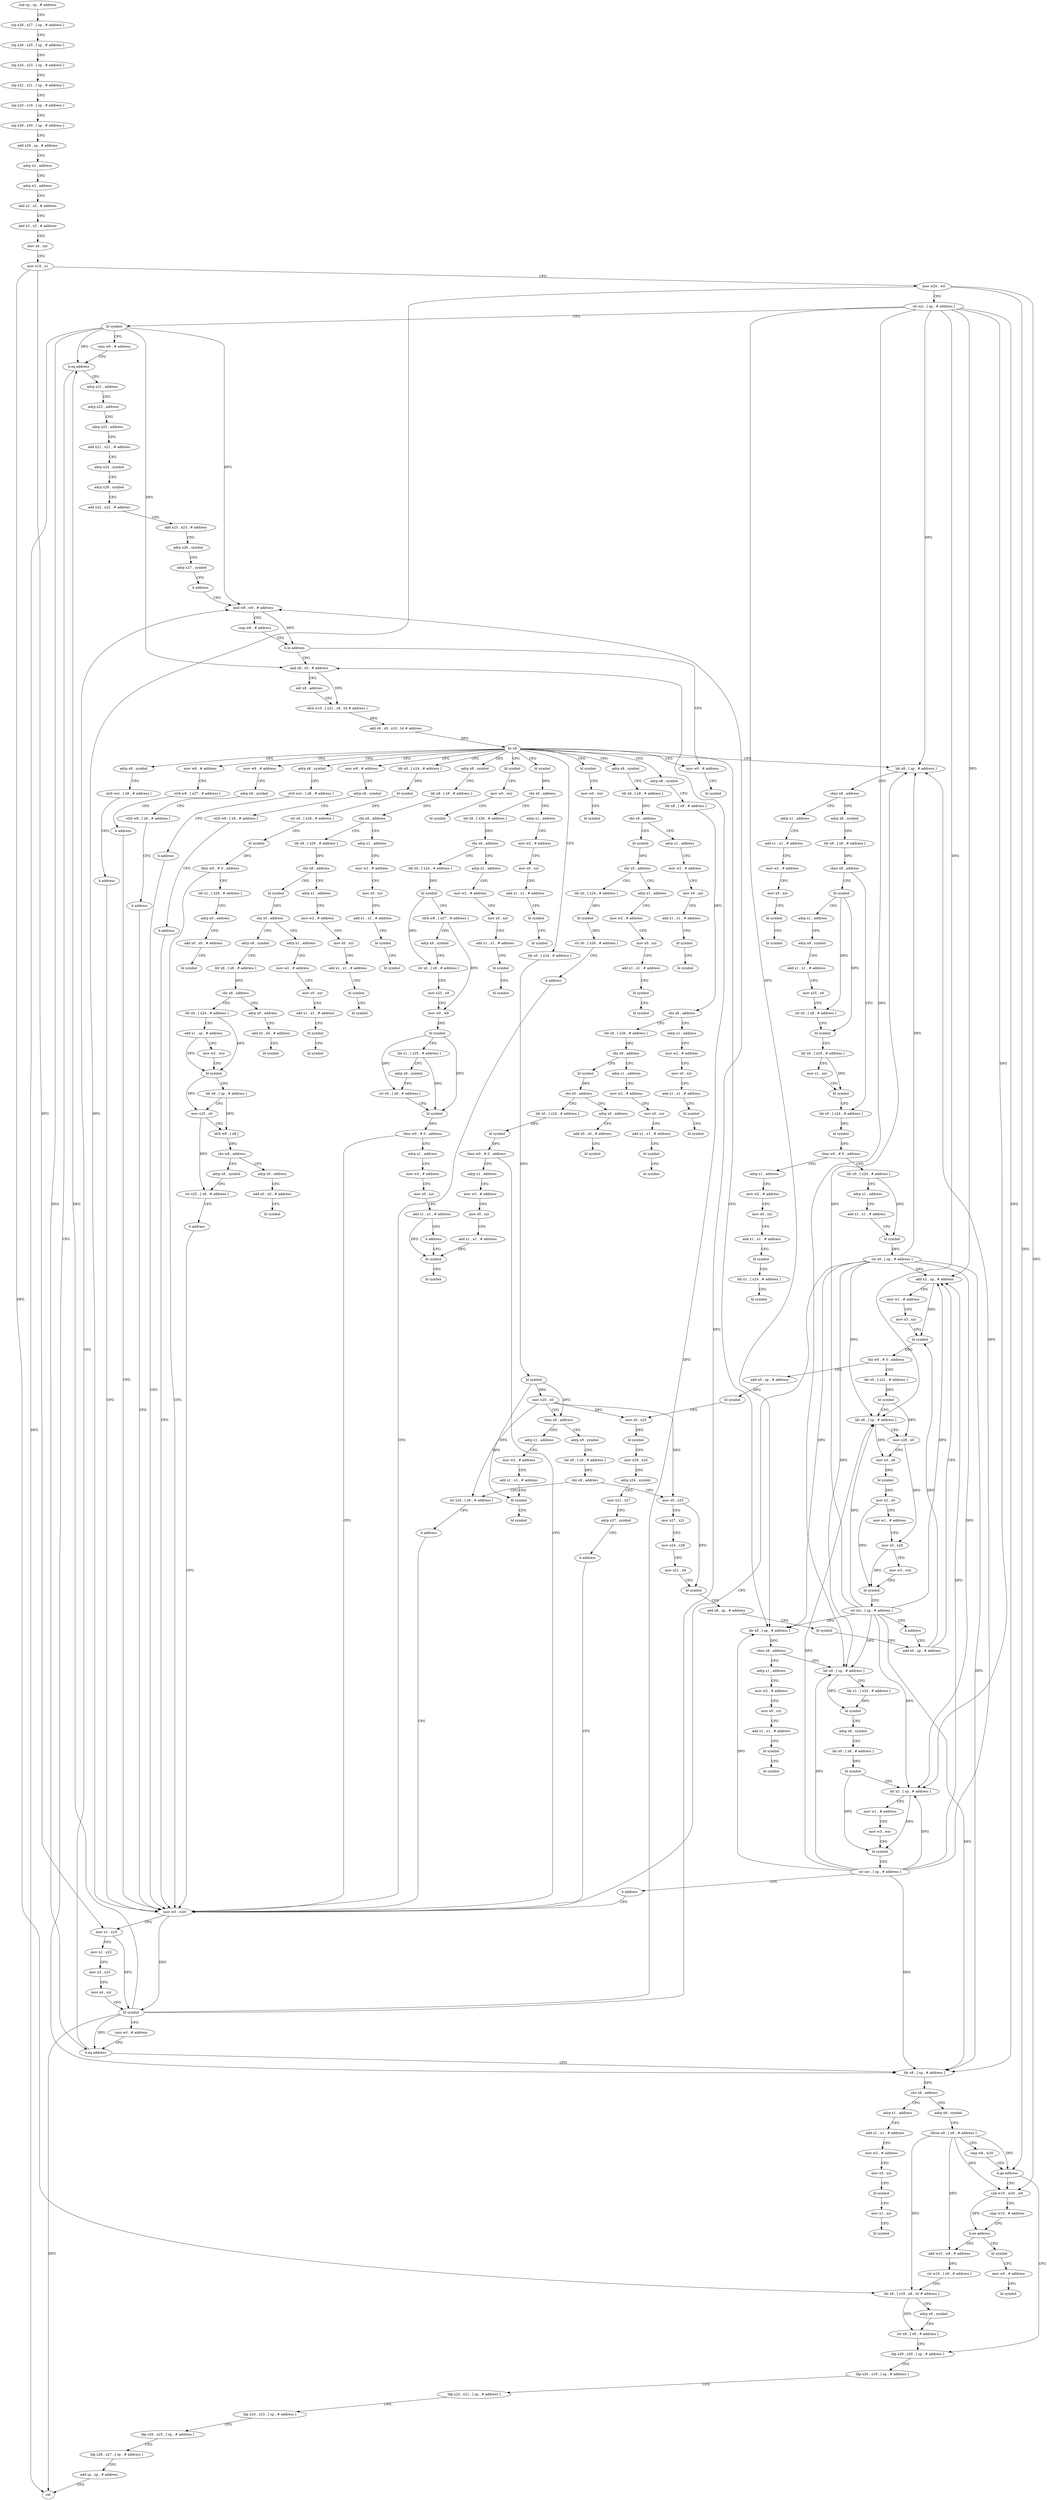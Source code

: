 digraph "func" {
"4216584" [label = "sub sp , sp , # address" ]
"4216588" [label = "stp x28 , x27 , [ sp , # address ]" ]
"4216592" [label = "stp x26 , x25 , [ sp , # address ]" ]
"4216596" [label = "stp x24 , x23 , [ sp , # address ]" ]
"4216600" [label = "stp x22 , x21 , [ sp , # address ]" ]
"4216604" [label = "stp x20 , x19 , [ sp , # address ]" ]
"4216608" [label = "stp x29 , x30 , [ sp , # address ]" ]
"4216612" [label = "add x29 , sp , # address" ]
"4216616" [label = "adrp x2 , address" ]
"4216620" [label = "adrp x3 , address" ]
"4216624" [label = "add x2 , x2 , # address" ]
"4216628" [label = "add x3 , x3 , # address" ]
"4216632" [label = "mov x4 , xzr" ]
"4216636" [label = "mov x19 , x1" ]
"4216640" [label = "mov w20 , w0" ]
"4216644" [label = "str xzr , [ sp , # address ]" ]
"4216648" [label = "bl symbol" ]
"4216652" [label = "cmn w0 , # address" ]
"4216656" [label = "b.eq address" ]
"4217804" [label = "ldr x8 , [ sp , # address ]" ]
"4216660" [label = "adrp x21 , address" ]
"4217808" [label = "cbz x8 , address" ]
"4217840" [label = "adrp x9 , symbol" ]
"4217812" [label = "adrp x1 , address" ]
"4216664" [label = "adrp x22 , address" ]
"4216668" [label = "adrp x23 , address" ]
"4216672" [label = "add x21 , x21 , # address" ]
"4216676" [label = "adrp x24 , symbol" ]
"4216680" [label = "adrp x28 , symbol" ]
"4216684" [label = "add x22 , x22 , # address" ]
"4216688" [label = "add x23 , x23 , # address" ]
"4216692" [label = "adrp x26 , symbol" ]
"4216696" [label = "adrp x27 , symbol" ]
"4216700" [label = "b address" ]
"4216756" [label = "and w8 , w0 , # address" ]
"4217844" [label = "ldrsw x8 , [ x9 , # address ]" ]
"4217848" [label = "cmp w8 , w20" ]
"4217852" [label = "b.ge address" ]
"4217888" [label = "ldp x29 , x30 , [ sp , # address ]" ]
"4217856" [label = "sub w10 , w20 , w8" ]
"4217816" [label = "add x1 , x1 , # address" ]
"4217820" [label = "mov w2 , # address" ]
"4217824" [label = "mov x0 , xzr" ]
"4217828" [label = "bl symbol" ]
"4217832" [label = "mov x1 , xzr" ]
"4217836" [label = "bl symbol" ]
"4216760" [label = "cmp w8 , # address" ]
"4216764" [label = "b.hi address" ]
"4217920" [label = "mov w0 , # address" ]
"4216768" [label = "and x8 , x0 , # address" ]
"4217892" [label = "ldp x20 , x19 , [ sp , # address ]" ]
"4217896" [label = "ldp x22 , x21 , [ sp , # address ]" ]
"4217900" [label = "ldp x24 , x23 , [ sp , # address ]" ]
"4217904" [label = "ldp x26 , x25 , [ sp , # address ]" ]
"4217908" [label = "ldp x28 , x27 , [ sp , # address ]" ]
"4217912" [label = "add sp , sp , # address" ]
"4217916" [label = "ret" ]
"4217860" [label = "cmp w10 , # address" ]
"4217864" [label = "b.ne address" ]
"4217984" [label = "bl symbol" ]
"4217868" [label = "add w10 , w8 , # address" ]
"4217924" [label = "bl symbol" ]
"4216772" [label = "adr x9 , address" ]
"4216776" [label = "ldrh w10 , [ x21 , x8 , lsl # address ]" ]
"4216780" [label = "add x9 , x9 , x10 , lsl # address" ]
"4216784" [label = "br x9" ]
"4216788" [label = "ldr x0 , [ x24 , # address ]" ]
"4216828" [label = "ldr x8 , [ sp , # address ]" ]
"4216932" [label = "bl symbol" ]
"4217068" [label = "adrp x8 , symbol" ]
"4217196" [label = "ldr x0 , [ x24 , # address ]" ]
"4217348" [label = "adrp x8 , symbol" ]
"4217432" [label = "mov w8 , # address" ]
"4217444" [label = "adrp x8 , symbol" ]
"4217624" [label = "ldr x8 , [ sp , # address ]" ]
"4217740" [label = "mov w8 , # address" ]
"4217756" [label = "adrp x8 , symbol" ]
"4217768" [label = "adrp x8 , symbol" ]
"4217780" [label = "mov w8 , # address" ]
"4217928" [label = "bl symbol" ]
"4217940" [label = "bl symbol" ]
"4217988" [label = "mov w0 , # address" ]
"4217992" [label = "bl symbol" ]
"4217872" [label = "str w10 , [ x9 , # address ]" ]
"4217876" [label = "ldr x8 , [ x19 , x8 , lsl # address ]" ]
"4217880" [label = "adrp x9 , symbol" ]
"4217884" [label = "str x8 , [ x9 , # address ]" ]
"4216792" [label = "bl symbol" ]
"4216796" [label = "str x0 , [ x28 , # address ]" ]
"4216800" [label = "bl symbol" ]
"4216804" [label = "tbnz w0 , # 0 , address" ]
"4216724" [label = "mov w0 , w20" ]
"4216808" [label = "ldr x1 , [ x28 , # address ]" ]
"4216832" [label = "cbnz x8 , address" ]
"4217952" [label = "adrp x1 , address" ]
"4216836" [label = "adrp x8 , symbol" ]
"4216936" [label = "cbz x0 , address" ]
"4216964" [label = "ldr x8 , [ x26 , # address ]" ]
"4216940" [label = "adrp x1 , address" ]
"4217072" [label = "ldr x8 , [ x8 , # address ]" ]
"4217076" [label = "cbz x8 , address" ]
"4217104" [label = "ldr x8 , [ x26 , # address ]" ]
"4217080" [label = "adrp x1 , address" ]
"4217200" [label = "bl symbol" ]
"4217204" [label = "mov x25 , x0" ]
"4217208" [label = "cbnz x0 , address" ]
"4217232" [label = "adrp x9 , symbol" ]
"4217212" [label = "adrp x1 , address" ]
"4217352" [label = "ldr x8 , [ x8 , # address ]" ]
"4217356" [label = "cbz x8 , address" ]
"4217384" [label = "bl symbol" ]
"4217360" [label = "adrp x1 , address" ]
"4217436" [label = "strb w8 , [ x27 , # address ]" ]
"4217440" [label = "b address" ]
"4217448" [label = "ldr x8 , [ x8 , # address ]" ]
"4217452" [label = "cbz x8 , address" ]
"4217480" [label = "ldr x8 , [ x26 , # address ]" ]
"4217456" [label = "adrp x1 , address" ]
"4217628" [label = "cbnz x8 , address" ]
"4217656" [label = "ldr x0 , [ sp , # address ]" ]
"4217632" [label = "adrp x1 , address" ]
"4217744" [label = "adrp x9 , symbol" ]
"4217748" [label = "strb w8 , [ x9 , # address ]" ]
"4217752" [label = "b address" ]
"4217760" [label = "strb wzr , [ x8 , # address ]" ]
"4217764" [label = "b address" ]
"4217772" [label = "strb wzr , [ x8 , # address ]" ]
"4217776" [label = "b address" ]
"4217784" [label = "adrp x9 , symbol" ]
"4217788" [label = "strb w8 , [ x9 , # address ]" ]
"4217792" [label = "b address" ]
"4217932" [label = "mov w0 , wzr" ]
"4217936" [label = "bl symbol" ]
"4217944" [label = "mov w0 , wzr" ]
"4217948" [label = "bl symbol" ]
"4216728" [label = "mov x1 , x19" ]
"4216732" [label = "mov x2 , x22" ]
"4216736" [label = "mov x3 , x23" ]
"4216740" [label = "mov x4 , xzr" ]
"4216744" [label = "bl symbol" ]
"4216748" [label = "cmn w0 , # address" ]
"4216752" [label = "b.eq address" ]
"4216812" [label = "adrp x0 , address" ]
"4216816" [label = "add x0 , x0 , # address" ]
"4216820" [label = "bl symbol" ]
"4217956" [label = "add x1 , x1 , # address" ]
"4217960" [label = "mov w2 , # address" ]
"4217964" [label = "mov x0 , xzr" ]
"4217968" [label = "bl symbol" ]
"4217972" [label = "bl symbol" ]
"4216840" [label = "ldr x8 , [ x8 , # address ]" ]
"4216844" [label = "cbnz x8 , address" ]
"4216888" [label = "ldr x0 , [ x24 , # address ]" ]
"4216848" [label = "bl symbol" ]
"4216968" [label = "cbz x8 , address" ]
"4216996" [label = "ldr x0 , [ x24 , # address ]" ]
"4216972" [label = "adrp x1 , address" ]
"4216944" [label = "mov w2 , # address" ]
"4216948" [label = "mov x0 , xzr" ]
"4216952" [label = "add x1 , x1 , # address" ]
"4216956" [label = "bl symbol" ]
"4216960" [label = "bl symbol" ]
"4217108" [label = "cbz x8 , address" ]
"4217136" [label = "bl symbol" ]
"4217112" [label = "adrp x1 , address" ]
"4217084" [label = "mov w2 , # address" ]
"4217088" [label = "mov x0 , xzr" ]
"4217092" [label = "add x1 , x1 , # address" ]
"4217096" [label = "bl symbol" ]
"4217100" [label = "bl symbol" ]
"4217236" [label = "ldr x8 , [ x9 , # address ]" ]
"4217240" [label = "cbz x8 , address" ]
"4217796" [label = "str x25 , [ x9 , # address ]" ]
"4217244" [label = "mov x0 , x25" ]
"4217216" [label = "mov w2 , # address" ]
"4217220" [label = "add x1 , x1 , # address" ]
"4217224" [label = "bl symbol" ]
"4217228" [label = "bl symbol" ]
"4217388" [label = "cbz x0 , address" ]
"4217416" [label = "ldr x0 , [ x24 , # address ]" ]
"4217392" [label = "adrp x1 , address" ]
"4217364" [label = "mov w2 , # address" ]
"4217368" [label = "mov x0 , xzr" ]
"4217372" [label = "add x1 , x1 , # address" ]
"4217376" [label = "bl symbol" ]
"4217380" [label = "bl symbol" ]
"4217484" [label = "cbz x8 , address" ]
"4217512" [label = "bl symbol" ]
"4217488" [label = "adrp x1 , address" ]
"4217460" [label = "mov w2 , # address" ]
"4217464" [label = "mov x0 , xzr" ]
"4217468" [label = "add x1 , x1 , # address" ]
"4217472" [label = "bl symbol" ]
"4217476" [label = "bl symbol" ]
"4217660" [label = "ldr x1 , [ x24 , # address ]" ]
"4217664" [label = "bl symbol" ]
"4217668" [label = "adrp x8 , symbol" ]
"4217672" [label = "ldr x0 , [ x8 , # address ]" ]
"4217676" [label = "bl symbol" ]
"4217680" [label = "ldr x2 , [ sp , # address ]" ]
"4217684" [label = "mov w1 , # address" ]
"4217688" [label = "mov w3 , wzr" ]
"4217692" [label = "bl symbol" ]
"4217696" [label = "str xzr , [ sp , # address ]" ]
"4217700" [label = "b address" ]
"4217636" [label = "mov w2 , # address" ]
"4217640" [label = "mov x0 , xzr" ]
"4217644" [label = "add x1 , x1 , # address" ]
"4217648" [label = "bl symbol" ]
"4217652" [label = "bl symbol" ]
"4216892" [label = "bl symbol" ]
"4216896" [label = "tbnz w0 , # 0 , address" ]
"4216704" [label = "ldr x0 , [ x24 , # address ]" ]
"4216900" [label = "adrp x1 , address" ]
"4216852" [label = "adrp x1 , address" ]
"4216856" [label = "adrp x8 , symbol" ]
"4216860" [label = "add x1 , x1 , # address" ]
"4216864" [label = "mov x25 , x8" ]
"4216868" [label = "str x0 , [ x8 , # address ]" ]
"4216872" [label = "bl symbol" ]
"4216876" [label = "ldr x0 , [ x25 , # address ]" ]
"4216880" [label = "mov x1 , xzr" ]
"4216884" [label = "bl symbol" ]
"4217000" [label = "bl symbol" ]
"4217004" [label = "ldrb w8 , [ x27 , # address ]" ]
"4217008" [label = "adrp x9 , symbol" ]
"4217012" [label = "str x0 , [ x9 , # address ]" ]
"4217016" [label = "mov x25 , x9" ]
"4217020" [label = "mov w0 , w8" ]
"4217024" [label = "bl symbol" ]
"4217028" [label = "ldr x1 , [ x25 , # address ]" ]
"4217032" [label = "adrp x8 , symbol" ]
"4217036" [label = "str x0 , [ x8 , # address ]" ]
"4217040" [label = "bl symbol" ]
"4217044" [label = "tbnz w0 , # 0 , address" ]
"4217048" [label = "adrp x1 , address" ]
"4216976" [label = "mov w2 , # address" ]
"4216980" [label = "mov x0 , xzr" ]
"4216984" [label = "add x1 , x1 , # address" ]
"4216988" [label = "bl symbol" ]
"4216992" [label = "bl symbol" ]
"4217140" [label = "cbz x0 , address" ]
"4217156" [label = "ldr x0 , [ x24 , # address ]" ]
"4217144" [label = "adrp x0 , address" ]
"4217116" [label = "mov w2 , # address" ]
"4217120" [label = "mov x0 , xzr" ]
"4217124" [label = "add x1 , x1 , # address" ]
"4217128" [label = "bl symbol" ]
"4217132" [label = "bl symbol" ]
"4217800" [label = "b address" ]
"4217248" [label = "mov x27 , x21" ]
"4217252" [label = "mov x24 , x28" ]
"4217256" [label = "mov x21 , x9" ]
"4217260" [label = "bl symbol" ]
"4217264" [label = "add x8 , sp , # address" ]
"4217268" [label = "bl symbol" ]
"4217272" [label = "add x0 , sp , # address" ]
"4217420" [label = "bl symbol" ]
"4217424" [label = "str x0 , [ x26 , # address ]" ]
"4217428" [label = "b address" ]
"4217396" [label = "mov w2 , # address" ]
"4217400" [label = "mov x0 , xzr" ]
"4217404" [label = "add x1 , x1 , # address" ]
"4217408" [label = "bl symbol" ]
"4217412" [label = "bl symbol" ]
"4217516" [label = "cbz x0 , address" ]
"4217544" [label = "adrp x8 , symbol" ]
"4217520" [label = "adrp x1 , address" ]
"4217492" [label = "mov w2 , # address" ]
"4217496" [label = "mov x0 , xzr" ]
"4217500" [label = "add x1 , x1 , # address" ]
"4217504" [label = "bl symbol" ]
"4217508" [label = "bl symbol" ]
"4216708" [label = "adrp x1 , address" ]
"4216712" [label = "add x1 , x1 , # address" ]
"4216716" [label = "bl symbol" ]
"4216720" [label = "str x0 , [ sp , # address ]" ]
"4216904" [label = "mov w2 , # address" ]
"4216908" [label = "mov x0 , xzr" ]
"4216912" [label = "add x1 , x1 , # address" ]
"4216916" [label = "bl symbol" ]
"4216920" [label = "ldr x1 , [ x24 , # address ]" ]
"4216924" [label = "bl symbol" ]
"4217052" [label = "mov w2 , # address" ]
"4217056" [label = "mov x0 , xzr" ]
"4217060" [label = "add x1 , x1 , # address" ]
"4217064" [label = "b address" ]
"4217184" [label = "bl symbol" ]
"4217160" [label = "bl symbol" ]
"4217164" [label = "tbnz w0 , # 0 , address" ]
"4217168" [label = "adrp x1 , address" ]
"4217148" [label = "add x0 , x0 , # address" ]
"4217152" [label = "bl symbol" ]
"4217704" [label = "add x0 , sp , # address" ]
"4217708" [label = "bl symbol" ]
"4217712" [label = "mov x0 , x25" ]
"4217716" [label = "bl symbol" ]
"4217720" [label = "mov x28 , x24" ]
"4217724" [label = "adrp x24 , symbol" ]
"4217728" [label = "mov x21 , x27" ]
"4217732" [label = "adrp x27 , symbol" ]
"4217736" [label = "b address" ]
"4217296" [label = "ldr x0 , [ x21 , # address ]" ]
"4217300" [label = "bl symbol" ]
"4217304" [label = "ldr x8 , [ sp , # address ]" ]
"4217308" [label = "mov x28 , x0" ]
"4217312" [label = "mov x0 , x8" ]
"4217316" [label = "bl symbol" ]
"4217320" [label = "mov x2 , x0" ]
"4217324" [label = "mov w1 , # address" ]
"4217328" [label = "mov x0 , x28" ]
"4217332" [label = "mov w3 , wzr" ]
"4217336" [label = "bl symbol" ]
"4217340" [label = "str xzr , [ sp , # address ]" ]
"4217344" [label = "b address" ]
"4217548" [label = "ldr x8 , [ x8 , # address ]" ]
"4217552" [label = "cbz x8 , address" ]
"4217568" [label = "ldr x0 , [ x24 , # address ]" ]
"4217556" [label = "adrp x0 , address" ]
"4217524" [label = "mov w2 , # address" ]
"4217528" [label = "mov x0 , xzr" ]
"4217532" [label = "add x1 , x1 , # address" ]
"4217536" [label = "bl symbol" ]
"4217540" [label = "bl symbol" ]
"4217188" [label = "bl symbol" ]
"4217172" [label = "mov w2 , # address" ]
"4217176" [label = "mov x0 , xzr" ]
"4217180" [label = "add x1 , x1 , # address" ]
"4217276" [label = "add x2 , sp , # address" ]
"4217280" [label = "mov w1 , # address" ]
"4217284" [label = "mov x3 , xzr" ]
"4217288" [label = "bl symbol" ]
"4217292" [label = "tbz w0 , # 0 , address" ]
"4217572" [label = "add x1 , sp , # address" ]
"4217576" [label = "mov w2 , wzr" ]
"4217580" [label = "bl symbol" ]
"4217584" [label = "ldr x8 , [ sp , # address ]" ]
"4217588" [label = "mov x25 , x0" ]
"4217592" [label = "ldrb w8 , [ x8 ]" ]
"4217596" [label = "cbz w8 , address" ]
"4217612" [label = "adrp x8 , symbol" ]
"4217600" [label = "adrp x0 , address" ]
"4217560" [label = "add x0 , x0 , # address" ]
"4217564" [label = "bl symbol" ]
"4217616" [label = "str x25 , [ x8 , # address ]" ]
"4217620" [label = "b address" ]
"4217604" [label = "add x0 , x0 , # address" ]
"4217608" [label = "bl symbol" ]
"4216584" -> "4216588" [ label = "CFG" ]
"4216588" -> "4216592" [ label = "CFG" ]
"4216592" -> "4216596" [ label = "CFG" ]
"4216596" -> "4216600" [ label = "CFG" ]
"4216600" -> "4216604" [ label = "CFG" ]
"4216604" -> "4216608" [ label = "CFG" ]
"4216608" -> "4216612" [ label = "CFG" ]
"4216612" -> "4216616" [ label = "CFG" ]
"4216616" -> "4216620" [ label = "CFG" ]
"4216620" -> "4216624" [ label = "CFG" ]
"4216624" -> "4216628" [ label = "CFG" ]
"4216628" -> "4216632" [ label = "CFG" ]
"4216632" -> "4216636" [ label = "CFG" ]
"4216636" -> "4216640" [ label = "CFG" ]
"4216636" -> "4217876" [ label = "DFG" ]
"4216636" -> "4216728" [ label = "DFG" ]
"4216640" -> "4216644" [ label = "CFG" ]
"4216640" -> "4217852" [ label = "DFG" ]
"4216640" -> "4217856" [ label = "DFG" ]
"4216640" -> "4216724" [ label = "DFG" ]
"4216644" -> "4216648" [ label = "CFG" ]
"4216644" -> "4217804" [ label = "DFG" ]
"4216644" -> "4216828" [ label = "DFG" ]
"4216644" -> "4217624" [ label = "DFG" ]
"4216644" -> "4217656" [ label = "DFG" ]
"4216644" -> "4217680" [ label = "DFG" ]
"4216644" -> "4217304" [ label = "DFG" ]
"4216644" -> "4217276" [ label = "DFG" ]
"4216648" -> "4216652" [ label = "CFG" ]
"4216648" -> "4216656" [ label = "DFG" ]
"4216648" -> "4216756" [ label = "DFG" ]
"4216648" -> "4217916" [ label = "DFG" ]
"4216648" -> "4216768" [ label = "DFG" ]
"4216648" -> "4216752" [ label = "DFG" ]
"4216652" -> "4216656" [ label = "CFG" ]
"4216656" -> "4217804" [ label = "CFG" ]
"4216656" -> "4216660" [ label = "CFG" ]
"4217804" -> "4217808" [ label = "DFG" ]
"4216660" -> "4216664" [ label = "CFG" ]
"4217808" -> "4217840" [ label = "CFG" ]
"4217808" -> "4217812" [ label = "CFG" ]
"4217840" -> "4217844" [ label = "CFG" ]
"4217812" -> "4217816" [ label = "CFG" ]
"4216664" -> "4216668" [ label = "CFG" ]
"4216668" -> "4216672" [ label = "CFG" ]
"4216672" -> "4216676" [ label = "CFG" ]
"4216676" -> "4216680" [ label = "CFG" ]
"4216680" -> "4216684" [ label = "CFG" ]
"4216684" -> "4216688" [ label = "CFG" ]
"4216688" -> "4216692" [ label = "CFG" ]
"4216692" -> "4216696" [ label = "CFG" ]
"4216696" -> "4216700" [ label = "CFG" ]
"4216700" -> "4216756" [ label = "CFG" ]
"4216756" -> "4216760" [ label = "CFG" ]
"4216756" -> "4216764" [ label = "DFG" ]
"4217844" -> "4217848" [ label = "CFG" ]
"4217844" -> "4217852" [ label = "DFG" ]
"4217844" -> "4217856" [ label = "DFG" ]
"4217844" -> "4217868" [ label = "DFG" ]
"4217844" -> "4217876" [ label = "DFG" ]
"4217848" -> "4217852" [ label = "CFG" ]
"4217852" -> "4217888" [ label = "CFG" ]
"4217852" -> "4217856" [ label = "CFG" ]
"4217888" -> "4217892" [ label = "CFG" ]
"4217856" -> "4217860" [ label = "CFG" ]
"4217856" -> "4217864" [ label = "DFG" ]
"4217816" -> "4217820" [ label = "CFG" ]
"4217820" -> "4217824" [ label = "CFG" ]
"4217824" -> "4217828" [ label = "CFG" ]
"4217828" -> "4217832" [ label = "CFG" ]
"4217832" -> "4217836" [ label = "CFG" ]
"4216760" -> "4216764" [ label = "CFG" ]
"4216764" -> "4217920" [ label = "CFG" ]
"4216764" -> "4216768" [ label = "CFG" ]
"4217920" -> "4217924" [ label = "CFG" ]
"4216768" -> "4216772" [ label = "CFG" ]
"4216768" -> "4216776" [ label = "DFG" ]
"4217892" -> "4217896" [ label = "CFG" ]
"4217896" -> "4217900" [ label = "CFG" ]
"4217900" -> "4217904" [ label = "CFG" ]
"4217904" -> "4217908" [ label = "CFG" ]
"4217908" -> "4217912" [ label = "CFG" ]
"4217912" -> "4217916" [ label = "CFG" ]
"4217860" -> "4217864" [ label = "CFG" ]
"4217864" -> "4217984" [ label = "CFG" ]
"4217864" -> "4217868" [ label = "CFG" ]
"4217984" -> "4217988" [ label = "CFG" ]
"4217868" -> "4217872" [ label = "DFG" ]
"4216772" -> "4216776" [ label = "CFG" ]
"4216776" -> "4216780" [ label = "DFG" ]
"4216780" -> "4216784" [ label = "DFG" ]
"4216784" -> "4216788" [ label = "CFG" ]
"4216784" -> "4216828" [ label = "CFG" ]
"4216784" -> "4216932" [ label = "CFG" ]
"4216784" -> "4217068" [ label = "CFG" ]
"4216784" -> "4217196" [ label = "CFG" ]
"4216784" -> "4217348" [ label = "CFG" ]
"4216784" -> "4217432" [ label = "CFG" ]
"4216784" -> "4217444" [ label = "CFG" ]
"4216784" -> "4217624" [ label = "CFG" ]
"4216784" -> "4217740" [ label = "CFG" ]
"4216784" -> "4217756" [ label = "CFG" ]
"4216784" -> "4217768" [ label = "CFG" ]
"4216784" -> "4217780" [ label = "CFG" ]
"4216784" -> "4217920" [ label = "CFG" ]
"4216784" -> "4217928" [ label = "CFG" ]
"4216784" -> "4217940" [ label = "CFG" ]
"4216788" -> "4216792" [ label = "DFG" ]
"4216828" -> "4216832" [ label = "DFG" ]
"4216932" -> "4216936" [ label = "DFG" ]
"4217068" -> "4217072" [ label = "CFG" ]
"4217196" -> "4217200" [ label = "DFG" ]
"4217348" -> "4217352" [ label = "CFG" ]
"4217432" -> "4217436" [ label = "CFG" ]
"4217444" -> "4217448" [ label = "CFG" ]
"4217624" -> "4217628" [ label = "DFG" ]
"4217740" -> "4217744" [ label = "CFG" ]
"4217756" -> "4217760" [ label = "CFG" ]
"4217768" -> "4217772" [ label = "CFG" ]
"4217780" -> "4217784" [ label = "CFG" ]
"4217928" -> "4217932" [ label = "CFG" ]
"4217940" -> "4217944" [ label = "CFG" ]
"4217988" -> "4217992" [ label = "CFG" ]
"4217872" -> "4217876" [ label = "CFG" ]
"4217876" -> "4217880" [ label = "CFG" ]
"4217876" -> "4217884" [ label = "DFG" ]
"4217880" -> "4217884" [ label = "CFG" ]
"4217884" -> "4217888" [ label = "CFG" ]
"4216792" -> "4216796" [ label = "DFG" ]
"4216796" -> "4216800" [ label = "CFG" ]
"4216800" -> "4216804" [ label = "DFG" ]
"4216804" -> "4216724" [ label = "CFG" ]
"4216804" -> "4216808" [ label = "CFG" ]
"4216724" -> "4216728" [ label = "CFG" ]
"4216724" -> "4216744" [ label = "DFG" ]
"4216808" -> "4216812" [ label = "CFG" ]
"4216832" -> "4217952" [ label = "CFG" ]
"4216832" -> "4216836" [ label = "CFG" ]
"4217952" -> "4217956" [ label = "CFG" ]
"4216836" -> "4216840" [ label = "CFG" ]
"4216936" -> "4216964" [ label = "CFG" ]
"4216936" -> "4216940" [ label = "CFG" ]
"4216964" -> "4216968" [ label = "DFG" ]
"4216940" -> "4216944" [ label = "CFG" ]
"4217072" -> "4217076" [ label = "DFG" ]
"4217076" -> "4217104" [ label = "CFG" ]
"4217076" -> "4217080" [ label = "CFG" ]
"4217104" -> "4217108" [ label = "DFG" ]
"4217080" -> "4217084" [ label = "CFG" ]
"4217200" -> "4217204" [ label = "DFG" ]
"4217200" -> "4217208" [ label = "DFG" ]
"4217200" -> "4217224" [ label = "DFG" ]
"4217204" -> "4217208" [ label = "CFG" ]
"4217204" -> "4217796" [ label = "DFG" ]
"4217204" -> "4217244" [ label = "DFG" ]
"4217204" -> "4217712" [ label = "DFG" ]
"4217208" -> "4217232" [ label = "CFG" ]
"4217208" -> "4217212" [ label = "CFG" ]
"4217232" -> "4217236" [ label = "CFG" ]
"4217212" -> "4217216" [ label = "CFG" ]
"4217352" -> "4217356" [ label = "DFG" ]
"4217356" -> "4217384" [ label = "CFG" ]
"4217356" -> "4217360" [ label = "CFG" ]
"4217384" -> "4217388" [ label = "DFG" ]
"4217360" -> "4217364" [ label = "CFG" ]
"4217436" -> "4217440" [ label = "CFG" ]
"4217440" -> "4216724" [ label = "CFG" ]
"4217448" -> "4217452" [ label = "DFG" ]
"4217452" -> "4217480" [ label = "CFG" ]
"4217452" -> "4217456" [ label = "CFG" ]
"4217480" -> "4217484" [ label = "DFG" ]
"4217456" -> "4217460" [ label = "CFG" ]
"4217628" -> "4217656" [ label = "CFG" ]
"4217628" -> "4217632" [ label = "CFG" ]
"4217656" -> "4217660" [ label = "CFG" ]
"4217656" -> "4217664" [ label = "DFG" ]
"4217632" -> "4217636" [ label = "CFG" ]
"4217744" -> "4217748" [ label = "CFG" ]
"4217748" -> "4217752" [ label = "CFG" ]
"4217752" -> "4216724" [ label = "CFG" ]
"4217760" -> "4217764" [ label = "CFG" ]
"4217764" -> "4216724" [ label = "CFG" ]
"4217772" -> "4217776" [ label = "CFG" ]
"4217776" -> "4216724" [ label = "CFG" ]
"4217784" -> "4217788" [ label = "CFG" ]
"4217788" -> "4217792" [ label = "CFG" ]
"4217792" -> "4216724" [ label = "CFG" ]
"4217932" -> "4217936" [ label = "CFG" ]
"4217944" -> "4217948" [ label = "CFG" ]
"4216728" -> "4216732" [ label = "CFG" ]
"4216728" -> "4216744" [ label = "DFG" ]
"4216732" -> "4216736" [ label = "CFG" ]
"4216736" -> "4216740" [ label = "CFG" ]
"4216740" -> "4216744" [ label = "CFG" ]
"4216744" -> "4216748" [ label = "CFG" ]
"4216744" -> "4216656" [ label = "DFG" ]
"4216744" -> "4216756" [ label = "DFG" ]
"4216744" -> "4216768" [ label = "DFG" ]
"4216744" -> "4217916" [ label = "DFG" ]
"4216744" -> "4216752" [ label = "DFG" ]
"4216748" -> "4216752" [ label = "CFG" ]
"4216752" -> "4217804" [ label = "CFG" ]
"4216752" -> "4216756" [ label = "CFG" ]
"4216812" -> "4216816" [ label = "CFG" ]
"4216816" -> "4216820" [ label = "CFG" ]
"4217956" -> "4217960" [ label = "CFG" ]
"4217960" -> "4217964" [ label = "CFG" ]
"4217964" -> "4217968" [ label = "CFG" ]
"4217968" -> "4217972" [ label = "CFG" ]
"4216840" -> "4216844" [ label = "DFG" ]
"4216844" -> "4216888" [ label = "CFG" ]
"4216844" -> "4216848" [ label = "CFG" ]
"4216888" -> "4216892" [ label = "DFG" ]
"4216848" -> "4216852" [ label = "CFG" ]
"4216848" -> "4216868" [ label = "DFG" ]
"4216848" -> "4216872" [ label = "DFG" ]
"4216968" -> "4216996" [ label = "CFG" ]
"4216968" -> "4216972" [ label = "CFG" ]
"4216996" -> "4217000" [ label = "DFG" ]
"4216972" -> "4216976" [ label = "CFG" ]
"4216944" -> "4216948" [ label = "CFG" ]
"4216948" -> "4216952" [ label = "CFG" ]
"4216952" -> "4216956" [ label = "CFG" ]
"4216956" -> "4216960" [ label = "CFG" ]
"4217108" -> "4217136" [ label = "CFG" ]
"4217108" -> "4217112" [ label = "CFG" ]
"4217136" -> "4217140" [ label = "DFG" ]
"4217112" -> "4217116" [ label = "CFG" ]
"4217084" -> "4217088" [ label = "CFG" ]
"4217088" -> "4217092" [ label = "CFG" ]
"4217092" -> "4217096" [ label = "CFG" ]
"4217096" -> "4217100" [ label = "CFG" ]
"4217236" -> "4217240" [ label = "DFG" ]
"4217240" -> "4217796" [ label = "CFG" ]
"4217240" -> "4217244" [ label = "CFG" ]
"4217796" -> "4217800" [ label = "CFG" ]
"4217244" -> "4217248" [ label = "CFG" ]
"4217244" -> "4217260" [ label = "DFG" ]
"4217216" -> "4217220" [ label = "CFG" ]
"4217220" -> "4217224" [ label = "CFG" ]
"4217224" -> "4217228" [ label = "CFG" ]
"4217388" -> "4217416" [ label = "CFG" ]
"4217388" -> "4217392" [ label = "CFG" ]
"4217416" -> "4217420" [ label = "DFG" ]
"4217392" -> "4217396" [ label = "CFG" ]
"4217364" -> "4217368" [ label = "CFG" ]
"4217368" -> "4217372" [ label = "CFG" ]
"4217372" -> "4217376" [ label = "CFG" ]
"4217376" -> "4217380" [ label = "CFG" ]
"4217484" -> "4217512" [ label = "CFG" ]
"4217484" -> "4217488" [ label = "CFG" ]
"4217512" -> "4217516" [ label = "DFG" ]
"4217488" -> "4217492" [ label = "CFG" ]
"4217460" -> "4217464" [ label = "CFG" ]
"4217464" -> "4217468" [ label = "CFG" ]
"4217468" -> "4217472" [ label = "CFG" ]
"4217472" -> "4217476" [ label = "CFG" ]
"4217660" -> "4217664" [ label = "DFG" ]
"4217664" -> "4217668" [ label = "CFG" ]
"4217668" -> "4217672" [ label = "CFG" ]
"4217672" -> "4217676" [ label = "DFG" ]
"4217676" -> "4217680" [ label = "CFG" ]
"4217676" -> "4217692" [ label = "DFG" ]
"4217680" -> "4217684" [ label = "CFG" ]
"4217680" -> "4217692" [ label = "DFG" ]
"4217684" -> "4217688" [ label = "CFG" ]
"4217688" -> "4217692" [ label = "CFG" ]
"4217692" -> "4217696" [ label = "CFG" ]
"4217696" -> "4217700" [ label = "CFG" ]
"4217696" -> "4217804" [ label = "DFG" ]
"4217696" -> "4216828" [ label = "DFG" ]
"4217696" -> "4217624" [ label = "DFG" ]
"4217696" -> "4217656" [ label = "DFG" ]
"4217696" -> "4217680" [ label = "DFG" ]
"4217696" -> "4217304" [ label = "DFG" ]
"4217696" -> "4217276" [ label = "DFG" ]
"4217700" -> "4216724" [ label = "CFG" ]
"4217636" -> "4217640" [ label = "CFG" ]
"4217640" -> "4217644" [ label = "CFG" ]
"4217644" -> "4217648" [ label = "CFG" ]
"4217648" -> "4217652" [ label = "CFG" ]
"4216892" -> "4216896" [ label = "DFG" ]
"4216896" -> "4216704" [ label = "CFG" ]
"4216896" -> "4216900" [ label = "CFG" ]
"4216704" -> "4216708" [ label = "CFG" ]
"4216704" -> "4216716" [ label = "DFG" ]
"4216900" -> "4216904" [ label = "CFG" ]
"4216852" -> "4216856" [ label = "CFG" ]
"4216856" -> "4216860" [ label = "CFG" ]
"4216860" -> "4216864" [ label = "CFG" ]
"4216864" -> "4216868" [ label = "CFG" ]
"4216868" -> "4216872" [ label = "CFG" ]
"4216872" -> "4216876" [ label = "CFG" ]
"4216876" -> "4216880" [ label = "CFG" ]
"4216876" -> "4216884" [ label = "DFG" ]
"4216880" -> "4216884" [ label = "CFG" ]
"4216884" -> "4216888" [ label = "CFG" ]
"4217000" -> "4217004" [ label = "CFG" ]
"4217000" -> "4217012" [ label = "DFG" ]
"4217004" -> "4217008" [ label = "CFG" ]
"4217004" -> "4217020" [ label = "DFG" ]
"4217008" -> "4217012" [ label = "CFG" ]
"4217012" -> "4217016" [ label = "CFG" ]
"4217016" -> "4217020" [ label = "CFG" ]
"4217020" -> "4217024" [ label = "DFG" ]
"4217024" -> "4217028" [ label = "CFG" ]
"4217024" -> "4217036" [ label = "DFG" ]
"4217024" -> "4217040" [ label = "DFG" ]
"4217028" -> "4217032" [ label = "CFG" ]
"4217028" -> "4217040" [ label = "DFG" ]
"4217032" -> "4217036" [ label = "CFG" ]
"4217036" -> "4217040" [ label = "CFG" ]
"4217040" -> "4217044" [ label = "DFG" ]
"4217044" -> "4216724" [ label = "CFG" ]
"4217044" -> "4217048" [ label = "CFG" ]
"4217048" -> "4217052" [ label = "CFG" ]
"4216976" -> "4216980" [ label = "CFG" ]
"4216980" -> "4216984" [ label = "CFG" ]
"4216984" -> "4216988" [ label = "CFG" ]
"4216988" -> "4216992" [ label = "CFG" ]
"4217140" -> "4217156" [ label = "CFG" ]
"4217140" -> "4217144" [ label = "CFG" ]
"4217156" -> "4217160" [ label = "DFG" ]
"4217144" -> "4217148" [ label = "CFG" ]
"4217116" -> "4217120" [ label = "CFG" ]
"4217120" -> "4217124" [ label = "CFG" ]
"4217124" -> "4217128" [ label = "CFG" ]
"4217128" -> "4217132" [ label = "CFG" ]
"4217800" -> "4216724" [ label = "CFG" ]
"4217248" -> "4217252" [ label = "CFG" ]
"4217252" -> "4217256" [ label = "CFG" ]
"4217256" -> "4217260" [ label = "CFG" ]
"4217260" -> "4217264" [ label = "CFG" ]
"4217264" -> "4217268" [ label = "CFG" ]
"4217268" -> "4217272" [ label = "CFG" ]
"4217272" -> "4217276" [ label = "CFG" ]
"4217272" -> "4217288" [ label = "DFG" ]
"4217420" -> "4217424" [ label = "DFG" ]
"4217424" -> "4217428" [ label = "CFG" ]
"4217428" -> "4216724" [ label = "CFG" ]
"4217396" -> "4217400" [ label = "CFG" ]
"4217400" -> "4217404" [ label = "CFG" ]
"4217404" -> "4217408" [ label = "CFG" ]
"4217408" -> "4217412" [ label = "CFG" ]
"4217516" -> "4217544" [ label = "CFG" ]
"4217516" -> "4217520" [ label = "CFG" ]
"4217544" -> "4217548" [ label = "CFG" ]
"4217520" -> "4217524" [ label = "CFG" ]
"4217492" -> "4217496" [ label = "CFG" ]
"4217496" -> "4217500" [ label = "CFG" ]
"4217500" -> "4217504" [ label = "CFG" ]
"4217504" -> "4217508" [ label = "CFG" ]
"4216708" -> "4216712" [ label = "CFG" ]
"4216712" -> "4216716" [ label = "CFG" ]
"4216716" -> "4216720" [ label = "DFG" ]
"4216720" -> "4216724" [ label = "CFG" ]
"4216720" -> "4217804" [ label = "DFG" ]
"4216720" -> "4216828" [ label = "DFG" ]
"4216720" -> "4217624" [ label = "DFG" ]
"4216720" -> "4217656" [ label = "DFG" ]
"4216720" -> "4217680" [ label = "DFG" ]
"4216720" -> "4217304" [ label = "DFG" ]
"4216720" -> "4217276" [ label = "DFG" ]
"4216904" -> "4216908" [ label = "CFG" ]
"4216908" -> "4216912" [ label = "CFG" ]
"4216912" -> "4216916" [ label = "CFG" ]
"4216916" -> "4216920" [ label = "CFG" ]
"4216920" -> "4216924" [ label = "CFG" ]
"4217052" -> "4217056" [ label = "CFG" ]
"4217056" -> "4217060" [ label = "CFG" ]
"4217060" -> "4217064" [ label = "CFG" ]
"4217060" -> "4217184" [ label = "DFG" ]
"4217064" -> "4217184" [ label = "CFG" ]
"4217184" -> "4217188" [ label = "CFG" ]
"4217160" -> "4217164" [ label = "DFG" ]
"4217164" -> "4216724" [ label = "CFG" ]
"4217164" -> "4217168" [ label = "CFG" ]
"4217168" -> "4217172" [ label = "CFG" ]
"4217148" -> "4217152" [ label = "CFG" ]
"4217704" -> "4217708" [ label = "DFG" ]
"4217708" -> "4217712" [ label = "CFG" ]
"4217712" -> "4217716" [ label = "DFG" ]
"4217716" -> "4217720" [ label = "CFG" ]
"4217720" -> "4217724" [ label = "CFG" ]
"4217724" -> "4217728" [ label = "CFG" ]
"4217728" -> "4217732" [ label = "CFG" ]
"4217732" -> "4217736" [ label = "CFG" ]
"4217736" -> "4216724" [ label = "CFG" ]
"4217296" -> "4217300" [ label = "DFG" ]
"4217300" -> "4217304" [ label = "CFG" ]
"4217300" -> "4217308" [ label = "DFG" ]
"4217304" -> "4217308" [ label = "CFG" ]
"4217304" -> "4217312" [ label = "DFG" ]
"4217308" -> "4217312" [ label = "CFG" ]
"4217308" -> "4217328" [ label = "DFG" ]
"4217312" -> "4217316" [ label = "DFG" ]
"4217316" -> "4217320" [ label = "DFG" ]
"4217320" -> "4217324" [ label = "CFG" ]
"4217320" -> "4217336" [ label = "DFG" ]
"4217324" -> "4217328" [ label = "CFG" ]
"4217328" -> "4217332" [ label = "CFG" ]
"4217328" -> "4217336" [ label = "DFG" ]
"4217332" -> "4217336" [ label = "CFG" ]
"4217336" -> "4217340" [ label = "CFG" ]
"4217340" -> "4217344" [ label = "CFG" ]
"4217340" -> "4217804" [ label = "DFG" ]
"4217340" -> "4216828" [ label = "DFG" ]
"4217340" -> "4217624" [ label = "DFG" ]
"4217340" -> "4217656" [ label = "DFG" ]
"4217340" -> "4217680" [ label = "DFG" ]
"4217340" -> "4217276" [ label = "DFG" ]
"4217340" -> "4217304" [ label = "DFG" ]
"4217344" -> "4217272" [ label = "CFG" ]
"4217548" -> "4217552" [ label = "DFG" ]
"4217552" -> "4217568" [ label = "CFG" ]
"4217552" -> "4217556" [ label = "CFG" ]
"4217568" -> "4217572" [ label = "CFG" ]
"4217568" -> "4217580" [ label = "DFG" ]
"4217556" -> "4217560" [ label = "CFG" ]
"4217524" -> "4217528" [ label = "CFG" ]
"4217528" -> "4217532" [ label = "CFG" ]
"4217532" -> "4217536" [ label = "CFG" ]
"4217536" -> "4217540" [ label = "CFG" ]
"4217172" -> "4217176" [ label = "CFG" ]
"4217176" -> "4217180" [ label = "CFG" ]
"4217180" -> "4217184" [ label = "DFG" ]
"4217276" -> "4217280" [ label = "CFG" ]
"4217276" -> "4217288" [ label = "DFG" ]
"4217280" -> "4217284" [ label = "CFG" ]
"4217284" -> "4217288" [ label = "CFG" ]
"4217288" -> "4217292" [ label = "DFG" ]
"4217292" -> "4217704" [ label = "CFG" ]
"4217292" -> "4217296" [ label = "CFG" ]
"4217572" -> "4217576" [ label = "CFG" ]
"4217572" -> "4217580" [ label = "DFG" ]
"4217576" -> "4217580" [ label = "CFG" ]
"4217580" -> "4217584" [ label = "CFG" ]
"4217580" -> "4217588" [ label = "DFG" ]
"4217584" -> "4217588" [ label = "CFG" ]
"4217584" -> "4217592" [ label = "DFG" ]
"4217588" -> "4217592" [ label = "CFG" ]
"4217588" -> "4217616" [ label = "DFG" ]
"4217592" -> "4217596" [ label = "DFG" ]
"4217596" -> "4217612" [ label = "CFG" ]
"4217596" -> "4217600" [ label = "CFG" ]
"4217612" -> "4217616" [ label = "CFG" ]
"4217600" -> "4217604" [ label = "CFG" ]
"4217560" -> "4217564" [ label = "CFG" ]
"4217616" -> "4217620" [ label = "CFG" ]
"4217620" -> "4216724" [ label = "CFG" ]
"4217604" -> "4217608" [ label = "CFG" ]
}
